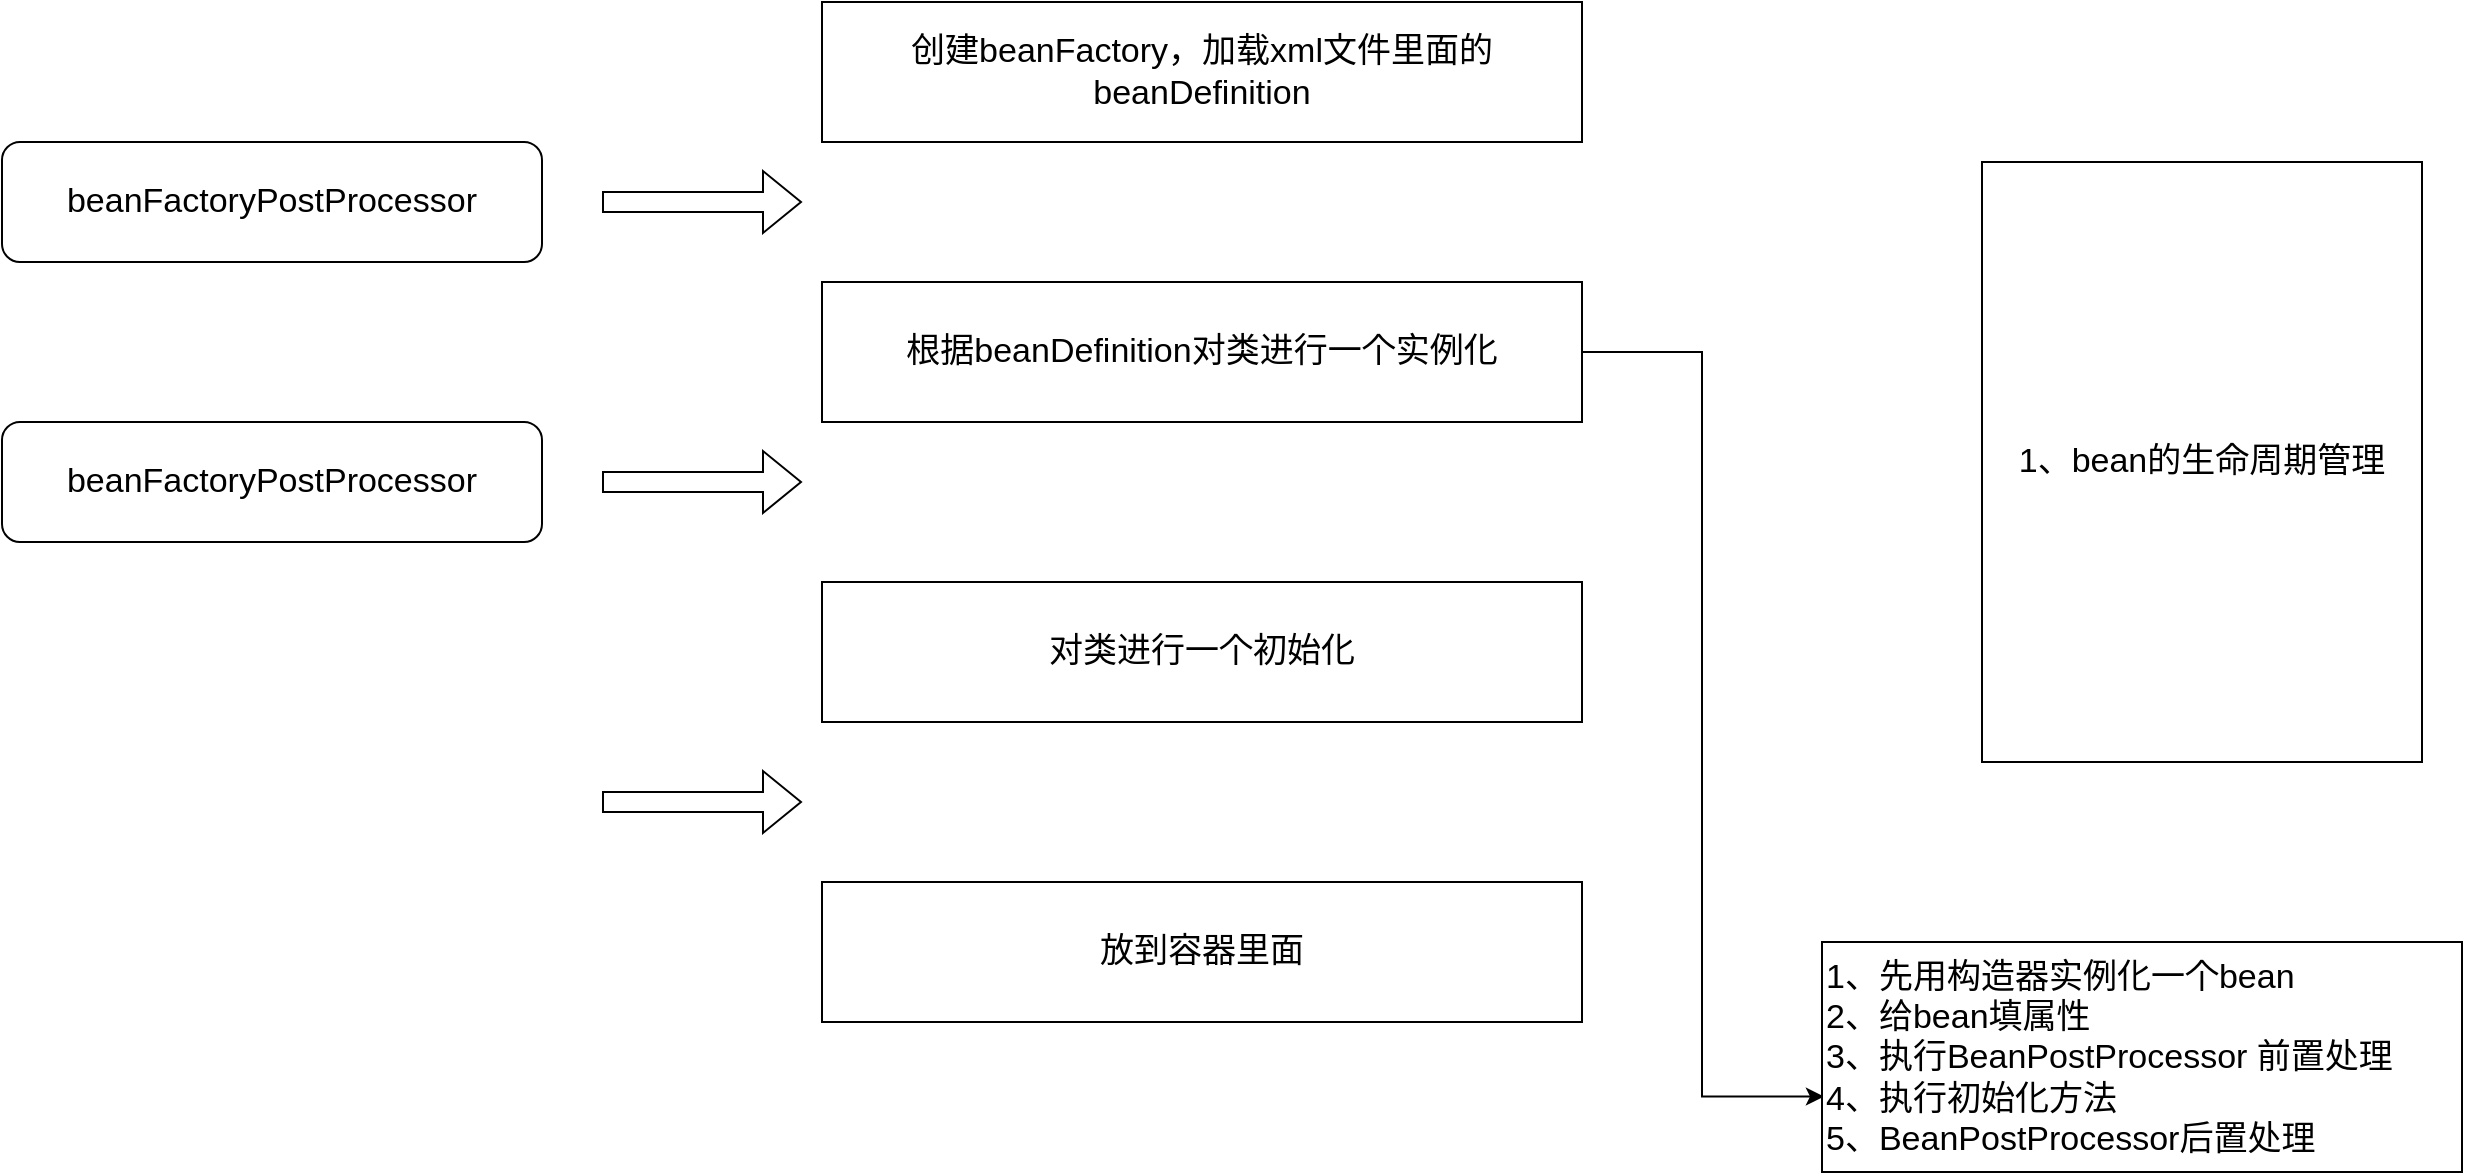 <mxfile version="20.3.0" type="device"><diagram id="sXxPfSrzuVDQ7mGlfM1d" name="第 1 页"><mxGraphModel dx="1298" dy="861" grid="1" gridSize="10" guides="1" tooltips="1" connect="1" arrows="1" fold="1" page="1" pageScale="1" pageWidth="3300" pageHeight="2339" math="0" shadow="0"><root><mxCell id="0"/><mxCell id="1" parent="0"/><mxCell id="JK1KA30ooJQs2I0k5-mv-1" value="&lt;font style=&quot;font-size: 17px;&quot;&gt;创建beanFactory，加载xml文件里面的beanDefinition&lt;/font&gt;" style="rounded=0;whiteSpace=wrap;html=1;" vertex="1" parent="1"><mxGeometry x="460" y="90" width="380" height="70" as="geometry"/></mxCell><mxCell id="JK1KA30ooJQs2I0k5-mv-17" style="edgeStyle=orthogonalEdgeStyle;rounded=0;orthogonalLoop=1;jettySize=auto;html=1;entryX=0.003;entryY=0.672;entryDx=0;entryDy=0;entryPerimeter=0;fontSize=17;" edge="1" parent="1" source="JK1KA30ooJQs2I0k5-mv-2" target="JK1KA30ooJQs2I0k5-mv-15"><mxGeometry relative="1" as="geometry"/></mxCell><mxCell id="JK1KA30ooJQs2I0k5-mv-2" value="&lt;span style=&quot;font-size: 17px;&quot;&gt;根据beanDefinition对类进行一个实例化&lt;/span&gt;" style="rounded=0;whiteSpace=wrap;html=1;" vertex="1" parent="1"><mxGeometry x="460" y="230" width="380" height="70" as="geometry"/></mxCell><mxCell id="JK1KA30ooJQs2I0k5-mv-5" value="&lt;span style=&quot;font-size: 17px;&quot;&gt;对类进行一个初始化&lt;/span&gt;" style="rounded=0;whiteSpace=wrap;html=1;" vertex="1" parent="1"><mxGeometry x="460" y="380" width="380" height="70" as="geometry"/></mxCell><mxCell id="JK1KA30ooJQs2I0k5-mv-6" value="&lt;span style=&quot;font-size: 17px;&quot;&gt;放到容器里面&lt;/span&gt;" style="rounded=0;whiteSpace=wrap;html=1;" vertex="1" parent="1"><mxGeometry x="460" y="530" width="380" height="70" as="geometry"/></mxCell><mxCell id="JK1KA30ooJQs2I0k5-mv-7" value="1、bean的生命周期管理&lt;br&gt;" style="rounded=0;whiteSpace=wrap;html=1;fontSize=17;" vertex="1" parent="1"><mxGeometry x="1040" y="170" width="220" height="300" as="geometry"/></mxCell><mxCell id="JK1KA30ooJQs2I0k5-mv-10" value="" style="shape=flexArrow;endArrow=classic;html=1;rounded=0;fontSize=17;" edge="1" parent="1"><mxGeometry width="50" height="50" relative="1" as="geometry"><mxPoint x="350" y="190" as="sourcePoint"/><mxPoint x="450" y="190" as="targetPoint"/></mxGeometry></mxCell><mxCell id="JK1KA30ooJQs2I0k5-mv-11" value="" style="shape=flexArrow;endArrow=classic;html=1;rounded=0;fontSize=17;" edge="1" parent="1"><mxGeometry width="50" height="50" relative="1" as="geometry"><mxPoint x="350" y="330" as="sourcePoint"/><mxPoint x="450" y="330" as="targetPoint"/></mxGeometry></mxCell><mxCell id="JK1KA30ooJQs2I0k5-mv-12" value="" style="shape=flexArrow;endArrow=classic;html=1;rounded=0;fontSize=17;" edge="1" parent="1"><mxGeometry width="50" height="50" relative="1" as="geometry"><mxPoint x="350" y="490" as="sourcePoint"/><mxPoint x="450" y="490" as="targetPoint"/></mxGeometry></mxCell><mxCell id="JK1KA30ooJQs2I0k5-mv-13" value="beanFactoryPostProcessor" style="rounded=1;whiteSpace=wrap;html=1;fontSize=17;" vertex="1" parent="1"><mxGeometry x="50" y="160" width="270" height="60" as="geometry"/></mxCell><mxCell id="JK1KA30ooJQs2I0k5-mv-14" value="beanFactoryPostProcessor" style="rounded=1;whiteSpace=wrap;html=1;fontSize=17;" vertex="1" parent="1"><mxGeometry x="50" y="300" width="270" height="60" as="geometry"/></mxCell><mxCell id="JK1KA30ooJQs2I0k5-mv-15" value="1、先用构造器实例化一个bean&lt;br&gt;&lt;div style=&quot;&quot;&gt;&lt;span style=&quot;background-color: initial;&quot;&gt;2、给bean填属性&lt;/span&gt;&lt;/div&gt;3、执行BeanPostProcessor 前置处理&lt;br&gt;4、执行初始化方法&lt;br&gt;5、BeanPostProcessor后置处理" style="rounded=0;whiteSpace=wrap;html=1;fontSize=17;align=left;" vertex="1" parent="1"><mxGeometry x="960" y="560" width="320" height="115" as="geometry"/></mxCell></root></mxGraphModel></diagram></mxfile>